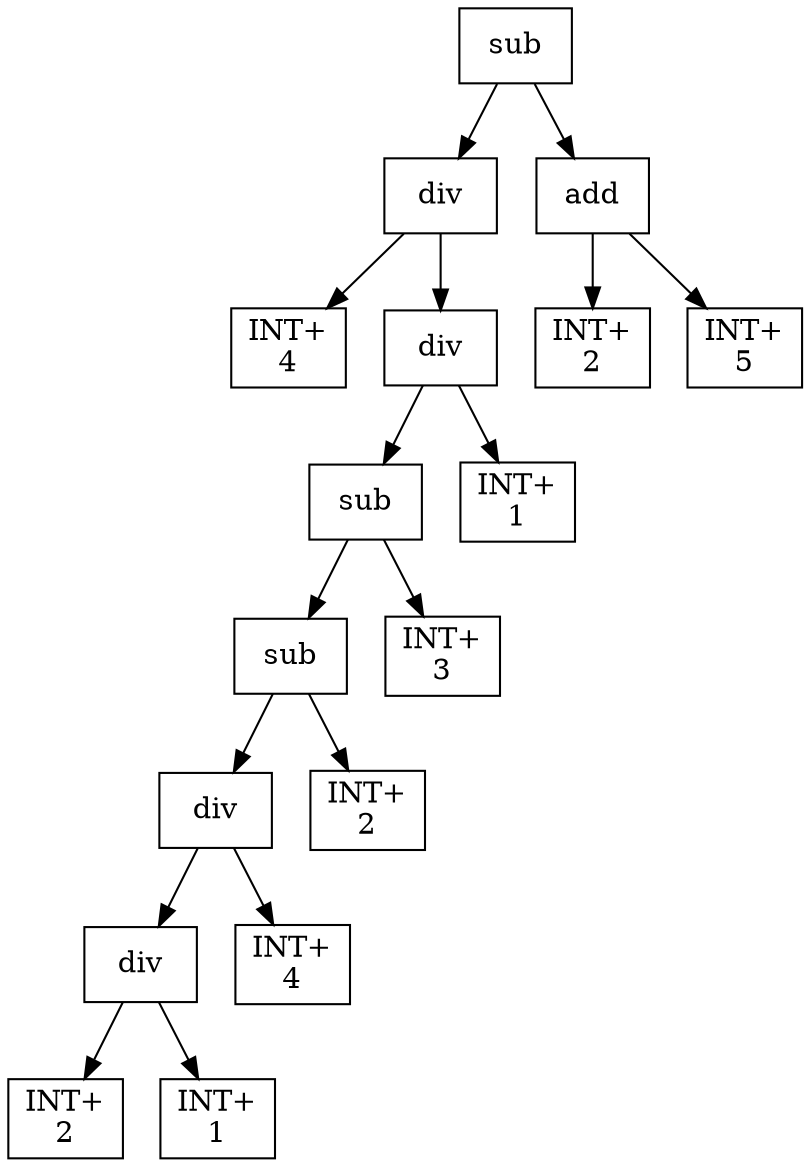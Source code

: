digraph expr {
  node [shape=box];
  n1 [label="sub"];
  n2 [label="div"];
  n3 [label="INT+\n4"];
  n4 [label="div"];
  n5 [label="sub"];
  n6 [label="sub"];
  n7 [label="div"];
  n8 [label="div"];
  n9 [label="INT+\n2"];
  n10 [label="INT+\n1"];
  n8 -> n9;
  n8 -> n10;
  n11 [label="INT+\n4"];
  n7 -> n8;
  n7 -> n11;
  n12 [label="INT+\n2"];
  n6 -> n7;
  n6 -> n12;
  n13 [label="INT+\n3"];
  n5 -> n6;
  n5 -> n13;
  n14 [label="INT+\n1"];
  n4 -> n5;
  n4 -> n14;
  n2 -> n3;
  n2 -> n4;
  n15 [label="add"];
  n16 [label="INT+\n2"];
  n17 [label="INT+\n5"];
  n15 -> n16;
  n15 -> n17;
  n1 -> n2;
  n1 -> n15;
}